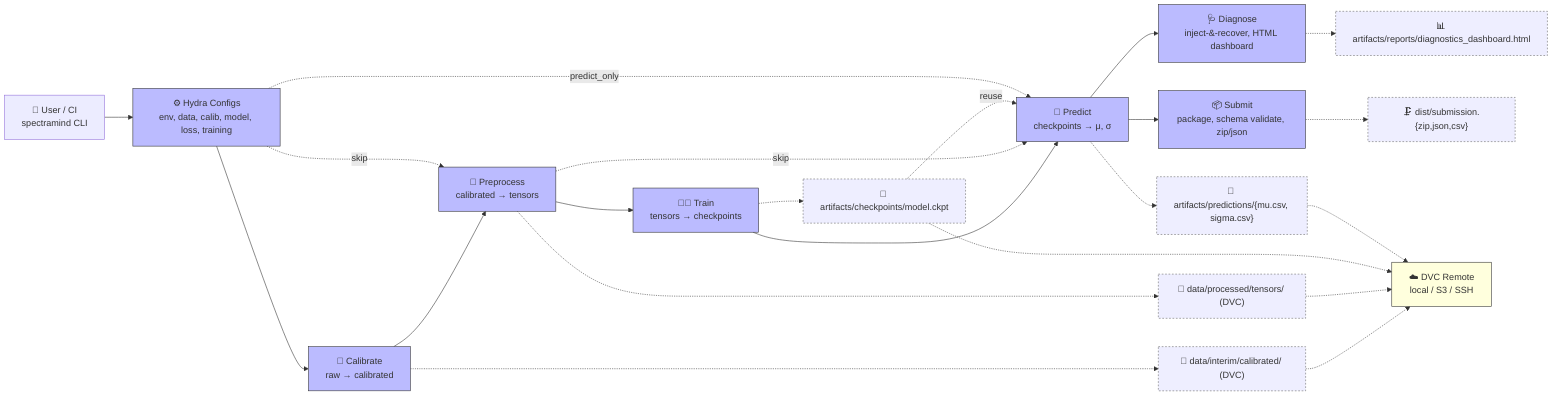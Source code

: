 flowchart LR

  %% =============================
  %% USER / CLI ENTRY
  %% =============================
  A["👤 User / CI<br/>spectramind CLI"] --> B["⚙️ Hydra Configs<br/>env, data, calib, model, loss, training"]

  %% =============================
  %% PIPELINE STAGES
  %% =============================
  B --> C["🔧 Calibrate<br/>raw → calibrated"]
  C --> D["🧹 Preprocess<br/>calibrated → tensors"]
  D --> E["🧑‍🏫 Train<br/>tensors → checkpoints"]
  E --> F["🔮 Predict<br/>checkpoints → μ, σ"]
  F --> G["🩺 Diagnose<br/>inject-&-recover, HTML dashboard"]
  F --> H["📦 Submit<br/>package, schema validate, zip/json"]

  %% =============================
  %% ARTIFACTS & STORAGE
  %% =============================
  C -.-> Z["📂 data/interim/calibrated/ (DVC)"]
  D -.-> Y["📂 data/processed/tensors/ (DVC)"]
  E -.-> X["💾 artifacts/checkpoints/model.ckpt"]
  F -.-> W["📑 artifacts/predictions/{mu.csv, sigma.csv}"]
  G -.-> V["📊 artifacts/reports/diagnostics_dashboard.html"]
  H -.-> U["🗜️ dist/submission.{zip,json,csv}"]

  %% =============================
  %% REMOTE CACHE
  %% =============================
  Z -.-> R["☁️ DVC Remote<br/>local / S3 / SSH"]
  Y -.-> R
  X -.-> R
  W -.-> R

  %% =============================
  %% FLEXIBLE / SKIP PATHS
  %% =============================
  %% Start from pre-calibrated data
  B -. skip .-> D
  %% Reuse tensors without retraining
  D -. skip .-> F
  %% Reuse old checkpoints directly for inference
  X -. reuse .-> F
  %% Predict-only Kaggle kernel path
  B -. predict_only .-> F

  %% =============================
  %% STYLES
  %% =============================
  classDef stage fill:#bbf,stroke:#333,stroke-width:1px;
  classDef artifact fill:#eef,stroke:#666,stroke-width:1px,stroke-dasharray: 3 3;
  classDef remote fill:#ffd,stroke:#333,stroke-width:1px;

  class B,C,D,E,F,G,H stage;
  class Z,Y,X,W,V,U artifact;
  class R remote;